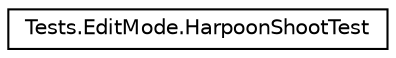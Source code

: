 digraph "Graphical Class Hierarchy"
{
 // LATEX_PDF_SIZE
  edge [fontname="Helvetica",fontsize="10",labelfontname="Helvetica",labelfontsize="10"];
  node [fontname="Helvetica",fontsize="10",shape=record];
  rankdir="LR";
  Node0 [label="Tests.EditMode.HarpoonShootTest",height=0.2,width=0.4,color="black", fillcolor="white", style="filled",URL="$class_tests_1_1_edit_mode_1_1_harpoon_shoot_test.html",tooltip=" "];
}
